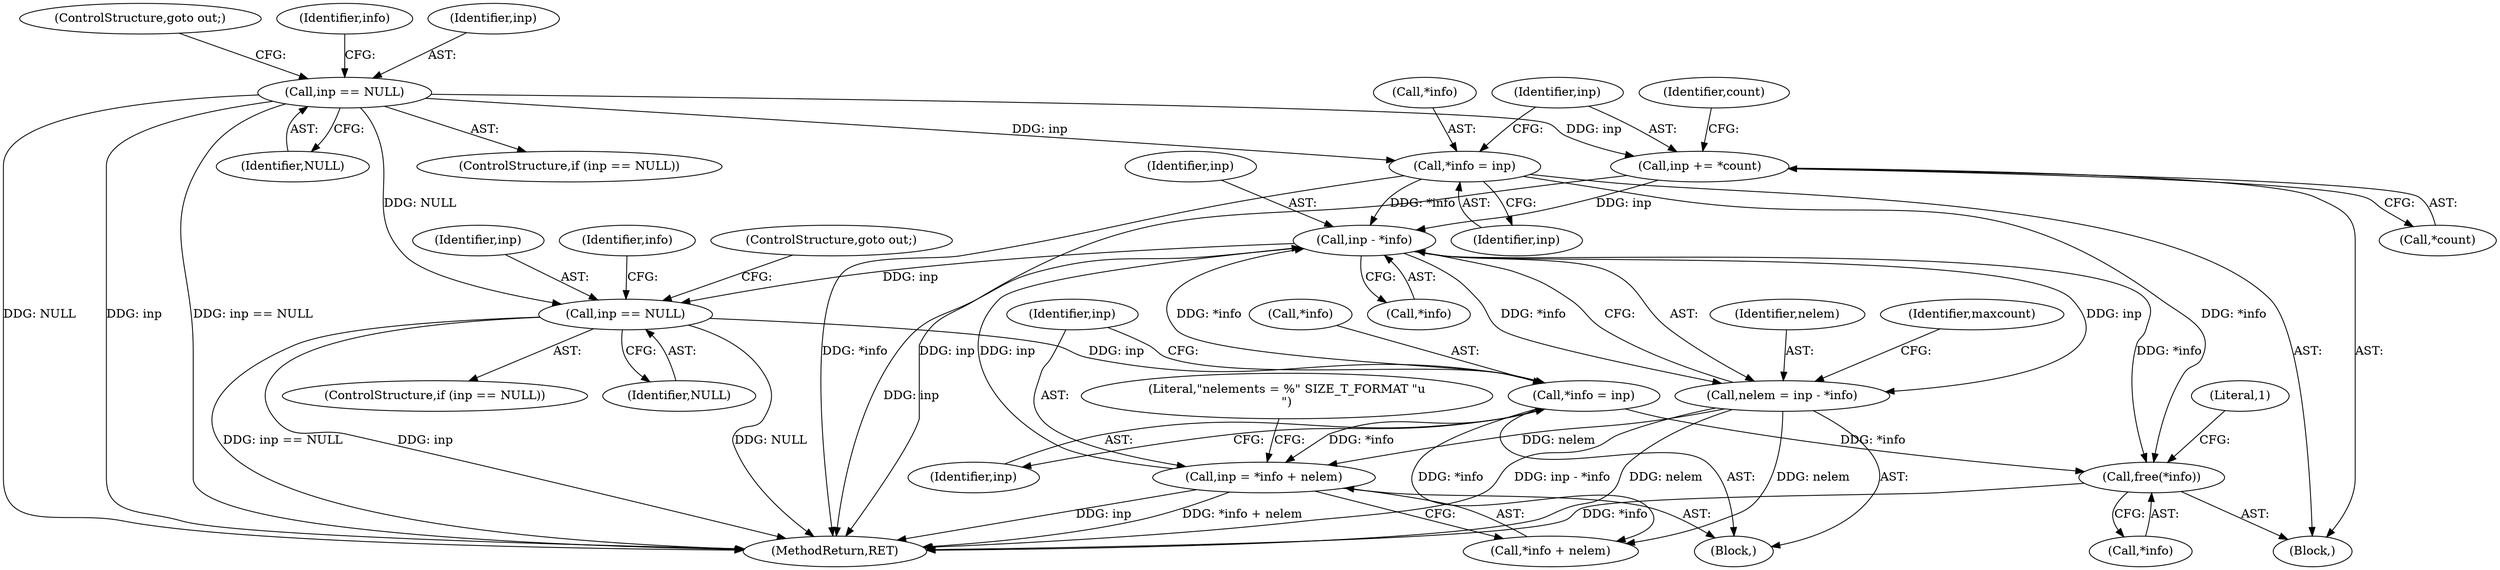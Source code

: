 digraph "0_file_f97486ef5dc3e8735440edc4fc8808c63e1a3ef0@API" {
"1000847" [label="(Call,free(*info))"];
"1000222" [label="(Call,*info = inp)"];
"1000218" [label="(Call,inp == NULL)"];
"1000656" [label="(Call,inp - *info)"];
"1000683" [label="(Call,inp = *info + nelem)"];
"1000679" [label="(Call,*info = inp)"];
"1000675" [label="(Call,inp == NULL)"];
"1000654" [label="(Call,nelem = inp - *info)"];
"1000226" [label="(Call,inp += *count)"];
"1000226" [label="(Call,inp += *count)"];
"1000678" [label="(ControlStructure,goto out;)"];
"1000677" [label="(Identifier,NULL)"];
"1000848" [label="(Call,*info)"];
"1000679" [label="(Call,*info = inp)"];
"1000656" [label="(Call,inp - *info)"];
"1000221" [label="(ControlStructure,goto out;)"];
"1000217" [label="(ControlStructure,if (inp == NULL))"];
"1000847" [label="(Call,free(*info))"];
"1000220" [label="(Identifier,NULL)"];
"1000691" [label="(Literal,\"nelements = %\" SIZE_T_FORMAT \"u\n\")"];
"1000224" [label="(Identifier,info)"];
"1000675" [label="(Call,inp == NULL)"];
"1000852" [label="(Literal,1)"];
"1000228" [label="(Call,*count)"];
"1000684" [label="(Identifier,inp)"];
"1000685" [label="(Call,*info + nelem)"];
"1000654" [label="(Call,nelem = inp - *info)"];
"1000680" [label="(Call,*info)"];
"1000676" [label="(Identifier,inp)"];
"1000223" [label="(Call,*info)"];
"1000658" [label="(Call,*info)"];
"1000664" [label="(Identifier,maxcount)"];
"1000853" [label="(MethodReturn,RET)"];
"1000655" [label="(Identifier,nelem)"];
"1000222" [label="(Call,*info = inp)"];
"1000681" [label="(Identifier,info)"];
"1000219" [label="(Identifier,inp)"];
"1000225" [label="(Identifier,inp)"];
"1000107" [label="(Block,)"];
"1000683" [label="(Call,inp = *info + nelem)"];
"1000232" [label="(Identifier,count)"];
"1000652" [label="(Block,)"];
"1000218" [label="(Call,inp == NULL)"];
"1000674" [label="(ControlStructure,if (inp == NULL))"];
"1000657" [label="(Identifier,inp)"];
"1000682" [label="(Identifier,inp)"];
"1000227" [label="(Identifier,inp)"];
"1000847" -> "1000107"  [label="AST: "];
"1000847" -> "1000848"  [label="CFG: "];
"1000848" -> "1000847"  [label="AST: "];
"1000852" -> "1000847"  [label="CFG: "];
"1000847" -> "1000853"  [label="DDG: *info"];
"1000222" -> "1000847"  [label="DDG: *info"];
"1000656" -> "1000847"  [label="DDG: *info"];
"1000679" -> "1000847"  [label="DDG: *info"];
"1000222" -> "1000107"  [label="AST: "];
"1000222" -> "1000225"  [label="CFG: "];
"1000223" -> "1000222"  [label="AST: "];
"1000225" -> "1000222"  [label="AST: "];
"1000227" -> "1000222"  [label="CFG: "];
"1000222" -> "1000853"  [label="DDG: *info"];
"1000218" -> "1000222"  [label="DDG: inp"];
"1000222" -> "1000656"  [label="DDG: *info"];
"1000218" -> "1000217"  [label="AST: "];
"1000218" -> "1000220"  [label="CFG: "];
"1000219" -> "1000218"  [label="AST: "];
"1000220" -> "1000218"  [label="AST: "];
"1000221" -> "1000218"  [label="CFG: "];
"1000224" -> "1000218"  [label="CFG: "];
"1000218" -> "1000853"  [label="DDG: inp"];
"1000218" -> "1000853"  [label="DDG: inp == NULL"];
"1000218" -> "1000853"  [label="DDG: NULL"];
"1000218" -> "1000226"  [label="DDG: inp"];
"1000218" -> "1000675"  [label="DDG: NULL"];
"1000656" -> "1000654"  [label="AST: "];
"1000656" -> "1000658"  [label="CFG: "];
"1000657" -> "1000656"  [label="AST: "];
"1000658" -> "1000656"  [label="AST: "];
"1000654" -> "1000656"  [label="CFG: "];
"1000656" -> "1000853"  [label="DDG: inp"];
"1000656" -> "1000654"  [label="DDG: inp"];
"1000656" -> "1000654"  [label="DDG: *info"];
"1000683" -> "1000656"  [label="DDG: inp"];
"1000226" -> "1000656"  [label="DDG: inp"];
"1000679" -> "1000656"  [label="DDG: *info"];
"1000656" -> "1000675"  [label="DDG: inp"];
"1000683" -> "1000652"  [label="AST: "];
"1000683" -> "1000685"  [label="CFG: "];
"1000684" -> "1000683"  [label="AST: "];
"1000685" -> "1000683"  [label="AST: "];
"1000691" -> "1000683"  [label="CFG: "];
"1000683" -> "1000853"  [label="DDG: inp"];
"1000683" -> "1000853"  [label="DDG: *info + nelem"];
"1000679" -> "1000683"  [label="DDG: *info"];
"1000654" -> "1000683"  [label="DDG: nelem"];
"1000679" -> "1000652"  [label="AST: "];
"1000679" -> "1000682"  [label="CFG: "];
"1000680" -> "1000679"  [label="AST: "];
"1000682" -> "1000679"  [label="AST: "];
"1000684" -> "1000679"  [label="CFG: "];
"1000675" -> "1000679"  [label="DDG: inp"];
"1000679" -> "1000685"  [label="DDG: *info"];
"1000675" -> "1000674"  [label="AST: "];
"1000675" -> "1000677"  [label="CFG: "];
"1000676" -> "1000675"  [label="AST: "];
"1000677" -> "1000675"  [label="AST: "];
"1000678" -> "1000675"  [label="CFG: "];
"1000681" -> "1000675"  [label="CFG: "];
"1000675" -> "1000853"  [label="DDG: inp"];
"1000675" -> "1000853"  [label="DDG: NULL"];
"1000675" -> "1000853"  [label="DDG: inp == NULL"];
"1000654" -> "1000652"  [label="AST: "];
"1000655" -> "1000654"  [label="AST: "];
"1000664" -> "1000654"  [label="CFG: "];
"1000654" -> "1000853"  [label="DDG: inp - *info"];
"1000654" -> "1000853"  [label="DDG: nelem"];
"1000654" -> "1000685"  [label="DDG: nelem"];
"1000226" -> "1000107"  [label="AST: "];
"1000226" -> "1000228"  [label="CFG: "];
"1000227" -> "1000226"  [label="AST: "];
"1000228" -> "1000226"  [label="AST: "];
"1000232" -> "1000226"  [label="CFG: "];
"1000226" -> "1000853"  [label="DDG: inp"];
}
